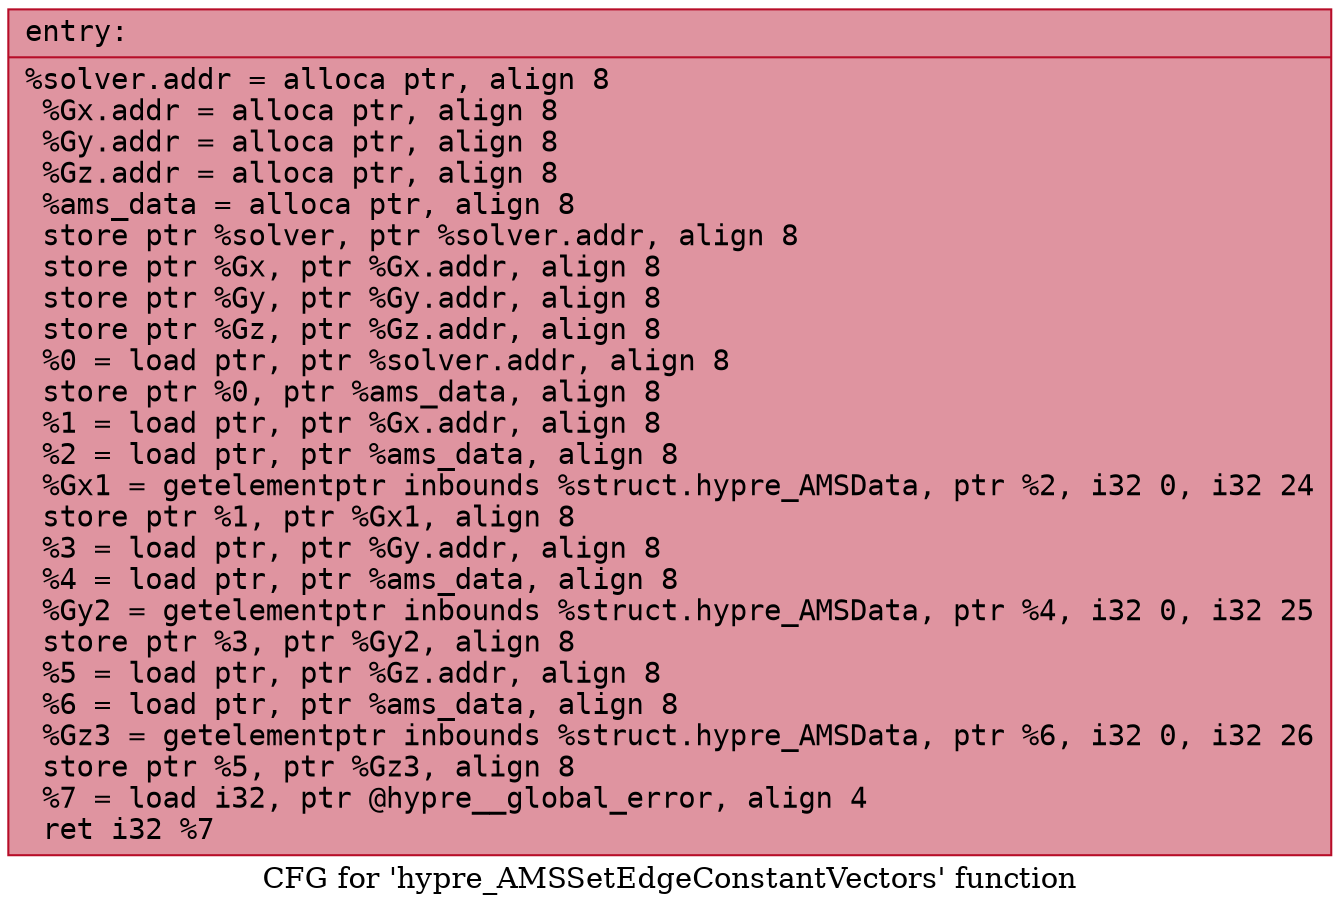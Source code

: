digraph "CFG for 'hypre_AMSSetEdgeConstantVectors' function" {
	label="CFG for 'hypre_AMSSetEdgeConstantVectors' function";

	Node0x56058d793d10 [shape=record,color="#b70d28ff", style=filled, fillcolor="#b70d2870" fontname="Courier",label="{entry:\l|  %solver.addr = alloca ptr, align 8\l  %Gx.addr = alloca ptr, align 8\l  %Gy.addr = alloca ptr, align 8\l  %Gz.addr = alloca ptr, align 8\l  %ams_data = alloca ptr, align 8\l  store ptr %solver, ptr %solver.addr, align 8\l  store ptr %Gx, ptr %Gx.addr, align 8\l  store ptr %Gy, ptr %Gy.addr, align 8\l  store ptr %Gz, ptr %Gz.addr, align 8\l  %0 = load ptr, ptr %solver.addr, align 8\l  store ptr %0, ptr %ams_data, align 8\l  %1 = load ptr, ptr %Gx.addr, align 8\l  %2 = load ptr, ptr %ams_data, align 8\l  %Gx1 = getelementptr inbounds %struct.hypre_AMSData, ptr %2, i32 0, i32 24\l  store ptr %1, ptr %Gx1, align 8\l  %3 = load ptr, ptr %Gy.addr, align 8\l  %4 = load ptr, ptr %ams_data, align 8\l  %Gy2 = getelementptr inbounds %struct.hypre_AMSData, ptr %4, i32 0, i32 25\l  store ptr %3, ptr %Gy2, align 8\l  %5 = load ptr, ptr %Gz.addr, align 8\l  %6 = load ptr, ptr %ams_data, align 8\l  %Gz3 = getelementptr inbounds %struct.hypre_AMSData, ptr %6, i32 0, i32 26\l  store ptr %5, ptr %Gz3, align 8\l  %7 = load i32, ptr @hypre__global_error, align 4\l  ret i32 %7\l}"];
}
